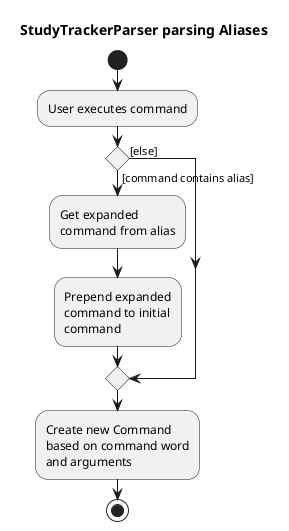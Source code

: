 @startuml
title StudyTrackerParser parsing Aliases

start
:User executes command;

'Since the beta syntax does not support placing the condition outside the
'diamond we place it as the true branch instead.

if () then ([command contains alias])
    :Get expanded
    command from alias;
    :Prepend expanded
    command to initial
    command;
else ([else])
endif

:Create new Command
based on command word
and arguments;

stop
@enduml
